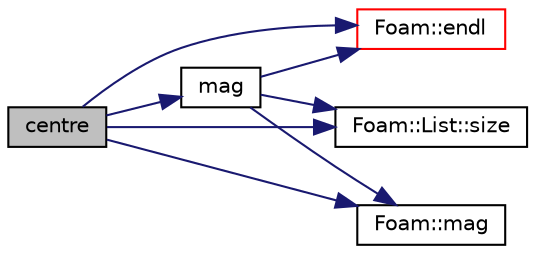 digraph "centre"
{
  bgcolor="transparent";
  edge [fontname="Helvetica",fontsize="10",labelfontname="Helvetica",labelfontsize="10"];
  node [fontname="Helvetica",fontsize="10",shape=record];
  rankdir="LR";
  Node963 [label="centre",height=0.2,width=0.4,color="black", fillcolor="grey75", style="filled", fontcolor="black"];
  Node963 -> Node964 [color="midnightblue",fontsize="10",style="solid",fontname="Helvetica"];
  Node964 [label="Foam::endl",height=0.2,width=0.4,color="red",URL="$a21851.html#a2db8fe02a0d3909e9351bb4275b23ce4",tooltip="Add newline and flush stream. "];
  Node963 -> Node966 [color="midnightblue",fontsize="10",style="solid",fontname="Helvetica"];
  Node966 [label="mag",height=0.2,width=0.4,color="black",URL="$a28349.html#a9303595a7a8918e4571a3211d52ef164",tooltip="Cell volume. "];
  Node966 -> Node967 [color="midnightblue",fontsize="10",style="solid",fontname="Helvetica"];
  Node967 [label="Foam::List::size",height=0.2,width=0.4,color="black",URL="$a26833.html#a8a5f6fa29bd4b500caf186f60245b384",tooltip="Override size to be inconsistent with allocated storage. "];
  Node966 -> Node968 [color="midnightblue",fontsize="10",style="solid",fontname="Helvetica"];
  Node968 [label="Foam::mag",height=0.2,width=0.4,color="black",URL="$a21851.html#a929da2a3fdcf3dacbbe0487d3a330dae"];
  Node966 -> Node964 [color="midnightblue",fontsize="10",style="solid",fontname="Helvetica"];
  Node963 -> Node968 [color="midnightblue",fontsize="10",style="solid",fontname="Helvetica"];
  Node963 -> Node967 [color="midnightblue",fontsize="10",style="solid",fontname="Helvetica"];
}
